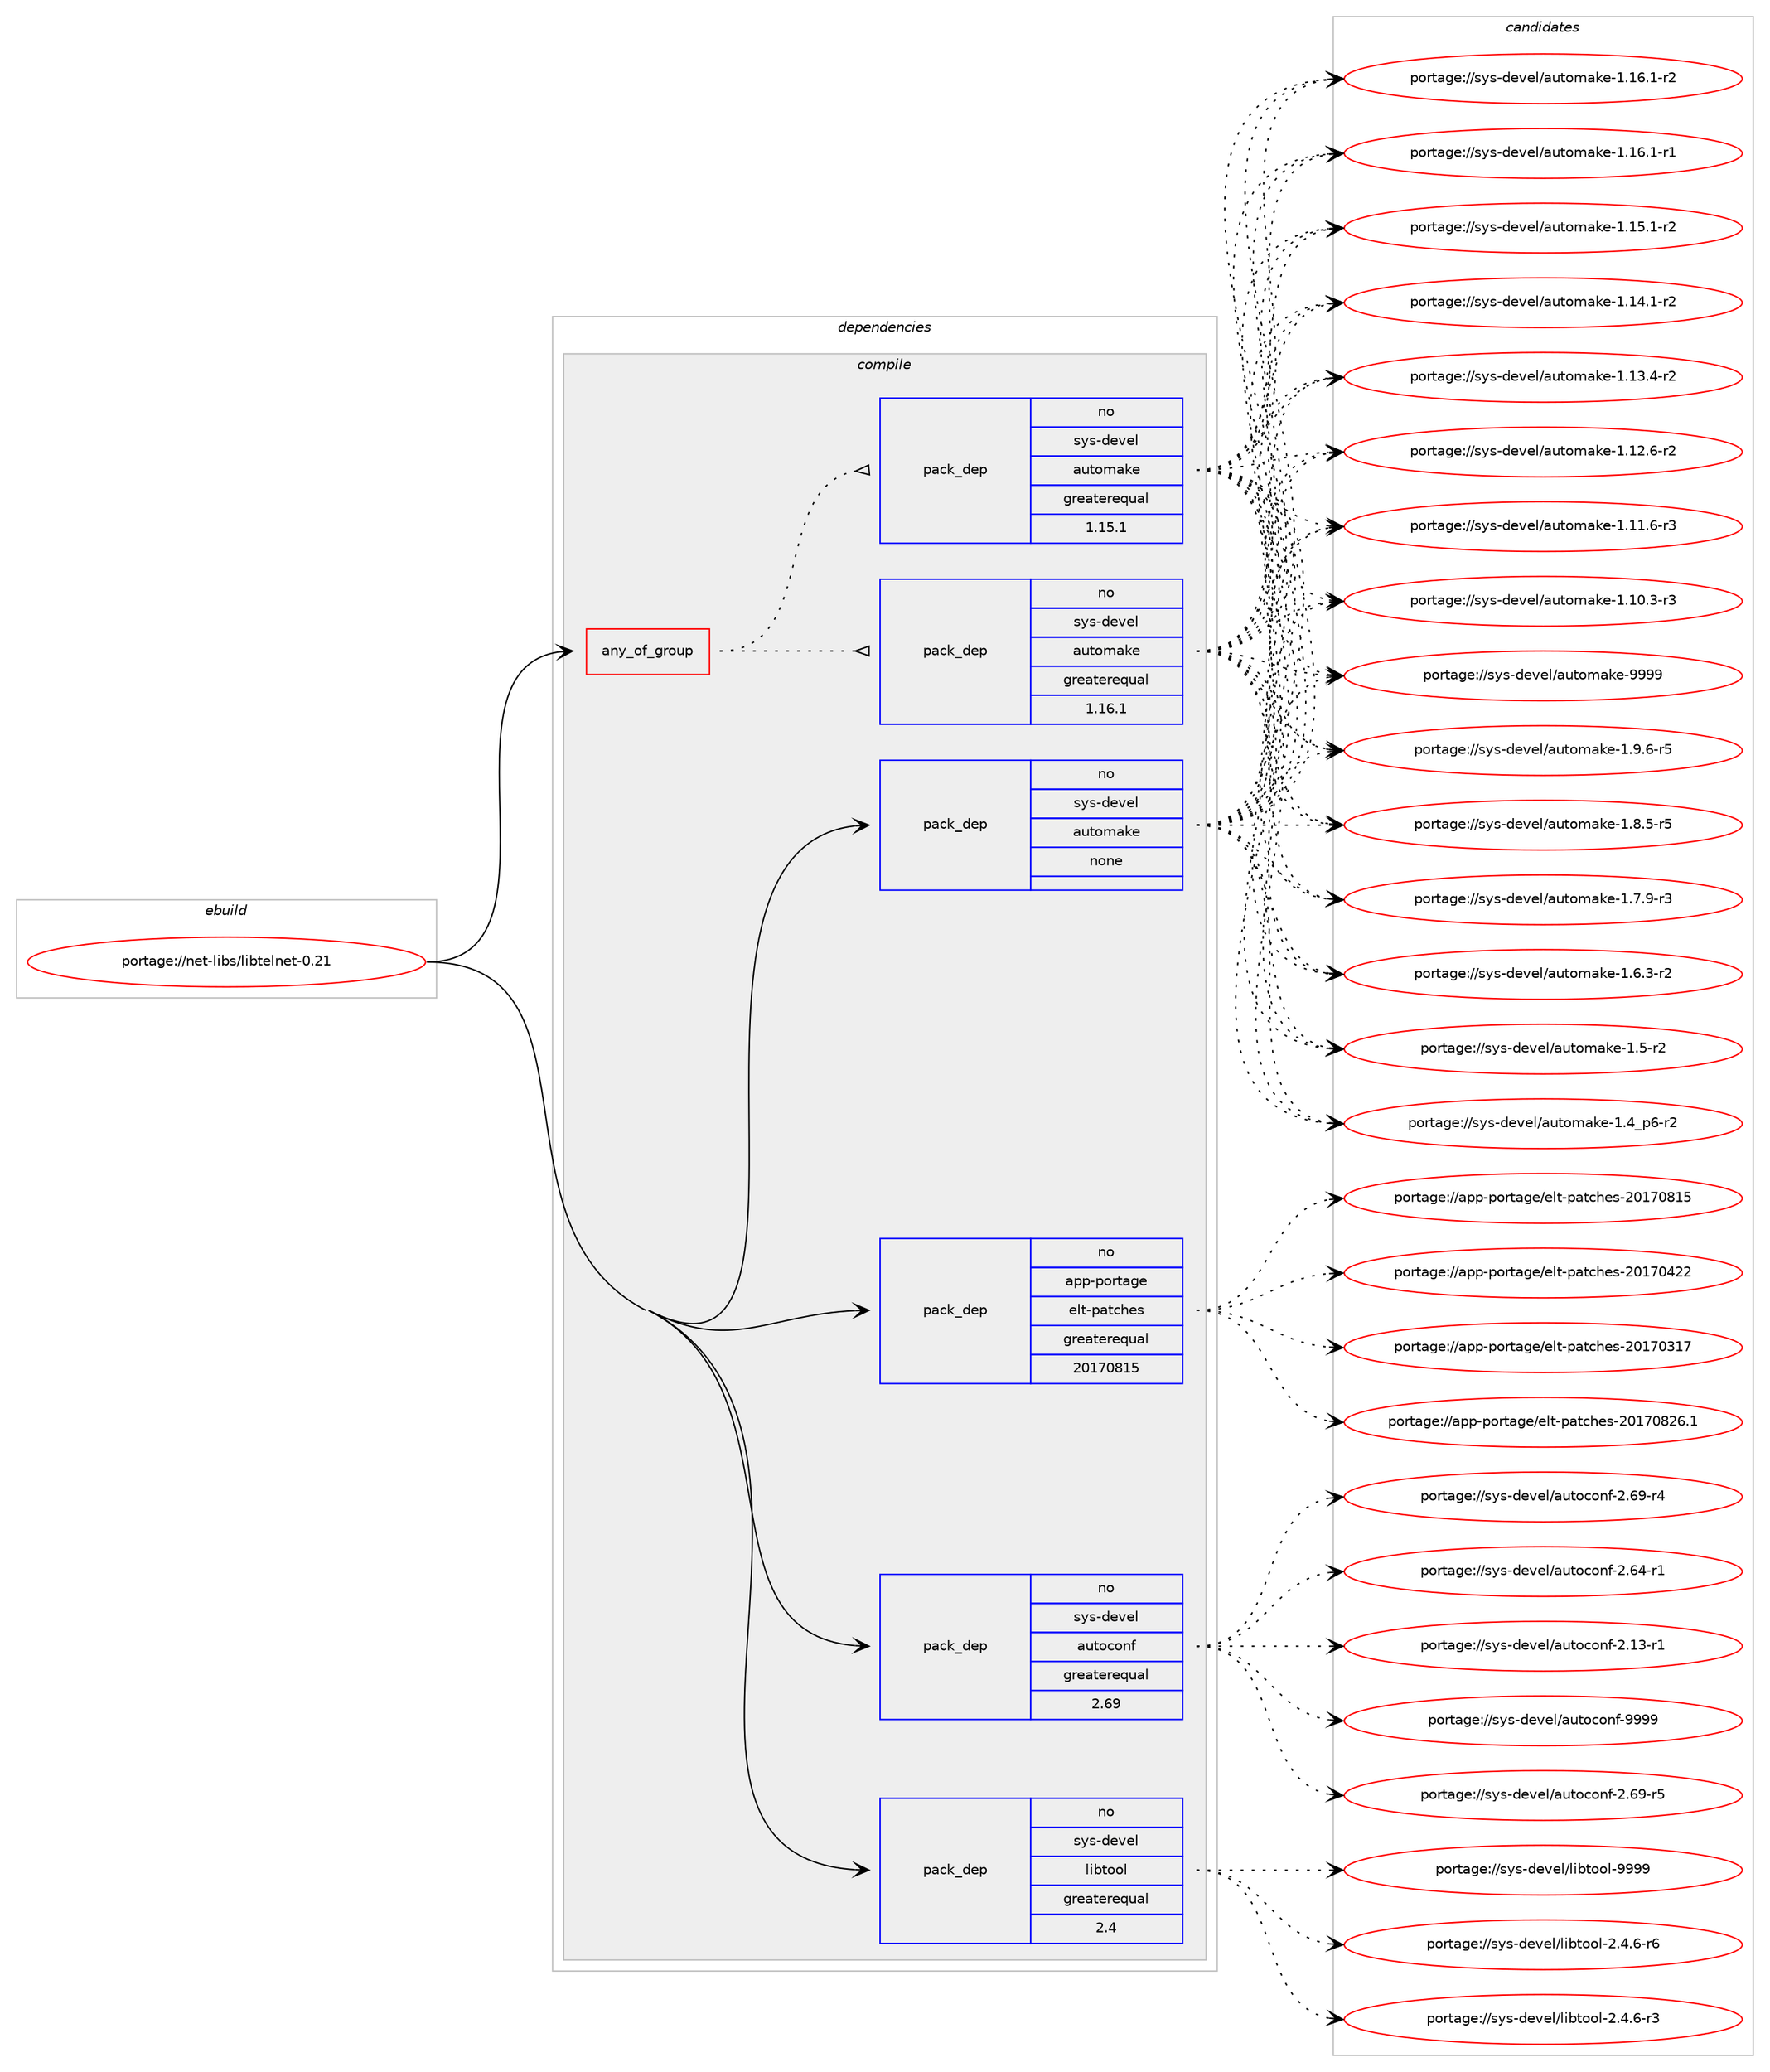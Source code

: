 digraph prolog {

# *************
# Graph options
# *************

newrank=true;
concentrate=true;
compound=true;
graph [rankdir=LR,fontname=Helvetica,fontsize=10,ranksep=1.5];#, ranksep=2.5, nodesep=0.2];
edge  [arrowhead=vee];
node  [fontname=Helvetica,fontsize=10];

# **********
# The ebuild
# **********

subgraph cluster_leftcol {
color=gray;
rank=same;
label=<<i>ebuild</i>>;
id [label="portage://net-libs/libtelnet-0.21", color=red, width=4, href="../net-libs/libtelnet-0.21.svg"];
}

# ****************
# The dependencies
# ****************

subgraph cluster_midcol {
color=gray;
label=<<i>dependencies</i>>;
subgraph cluster_compile {
fillcolor="#eeeeee";
style=filled;
label=<<i>compile</i>>;
subgraph any2232 {
dependency146424 [label=<<TABLE BORDER="0" CELLBORDER="1" CELLSPACING="0" CELLPADDING="4"><TR><TD CELLPADDING="10">any_of_group</TD></TR></TABLE>>, shape=none, color=red];subgraph pack113945 {
dependency146425 [label=<<TABLE BORDER="0" CELLBORDER="1" CELLSPACING="0" CELLPADDING="4" WIDTH="220"><TR><TD ROWSPAN="6" CELLPADDING="30">pack_dep</TD></TR><TR><TD WIDTH="110">no</TD></TR><TR><TD>sys-devel</TD></TR><TR><TD>automake</TD></TR><TR><TD>greaterequal</TD></TR><TR><TD>1.16.1</TD></TR></TABLE>>, shape=none, color=blue];
}
dependency146424:e -> dependency146425:w [weight=20,style="dotted",arrowhead="oinv"];
subgraph pack113946 {
dependency146426 [label=<<TABLE BORDER="0" CELLBORDER="1" CELLSPACING="0" CELLPADDING="4" WIDTH="220"><TR><TD ROWSPAN="6" CELLPADDING="30">pack_dep</TD></TR><TR><TD WIDTH="110">no</TD></TR><TR><TD>sys-devel</TD></TR><TR><TD>automake</TD></TR><TR><TD>greaterequal</TD></TR><TR><TD>1.15.1</TD></TR></TABLE>>, shape=none, color=blue];
}
dependency146424:e -> dependency146426:w [weight=20,style="dotted",arrowhead="oinv"];
}
id:e -> dependency146424:w [weight=20,style="solid",arrowhead="vee"];
subgraph pack113947 {
dependency146427 [label=<<TABLE BORDER="0" CELLBORDER="1" CELLSPACING="0" CELLPADDING="4" WIDTH="220"><TR><TD ROWSPAN="6" CELLPADDING="30">pack_dep</TD></TR><TR><TD WIDTH="110">no</TD></TR><TR><TD>app-portage</TD></TR><TR><TD>elt-patches</TD></TR><TR><TD>greaterequal</TD></TR><TR><TD>20170815</TD></TR></TABLE>>, shape=none, color=blue];
}
id:e -> dependency146427:w [weight=20,style="solid",arrowhead="vee"];
subgraph pack113948 {
dependency146428 [label=<<TABLE BORDER="0" CELLBORDER="1" CELLSPACING="0" CELLPADDING="4" WIDTH="220"><TR><TD ROWSPAN="6" CELLPADDING="30">pack_dep</TD></TR><TR><TD WIDTH="110">no</TD></TR><TR><TD>sys-devel</TD></TR><TR><TD>autoconf</TD></TR><TR><TD>greaterequal</TD></TR><TR><TD>2.69</TD></TR></TABLE>>, shape=none, color=blue];
}
id:e -> dependency146428:w [weight=20,style="solid",arrowhead="vee"];
subgraph pack113949 {
dependency146429 [label=<<TABLE BORDER="0" CELLBORDER="1" CELLSPACING="0" CELLPADDING="4" WIDTH="220"><TR><TD ROWSPAN="6" CELLPADDING="30">pack_dep</TD></TR><TR><TD WIDTH="110">no</TD></TR><TR><TD>sys-devel</TD></TR><TR><TD>automake</TD></TR><TR><TD>none</TD></TR><TR><TD></TD></TR></TABLE>>, shape=none, color=blue];
}
id:e -> dependency146429:w [weight=20,style="solid",arrowhead="vee"];
subgraph pack113950 {
dependency146430 [label=<<TABLE BORDER="0" CELLBORDER="1" CELLSPACING="0" CELLPADDING="4" WIDTH="220"><TR><TD ROWSPAN="6" CELLPADDING="30">pack_dep</TD></TR><TR><TD WIDTH="110">no</TD></TR><TR><TD>sys-devel</TD></TR><TR><TD>libtool</TD></TR><TR><TD>greaterequal</TD></TR><TR><TD>2.4</TD></TR></TABLE>>, shape=none, color=blue];
}
id:e -> dependency146430:w [weight=20,style="solid",arrowhead="vee"];
}
subgraph cluster_compileandrun {
fillcolor="#eeeeee";
style=filled;
label=<<i>compile and run</i>>;
}
subgraph cluster_run {
fillcolor="#eeeeee";
style=filled;
label=<<i>run</i>>;
}
}

# **************
# The candidates
# **************

subgraph cluster_choices {
rank=same;
color=gray;
label=<<i>candidates</i>>;

subgraph choice113945 {
color=black;
nodesep=1;
choice115121115451001011181011084797117116111109971071014557575757 [label="portage://sys-devel/automake-9999", color=red, width=4,href="../sys-devel/automake-9999.svg"];
choice115121115451001011181011084797117116111109971071014549465746544511453 [label="portage://sys-devel/automake-1.9.6-r5", color=red, width=4,href="../sys-devel/automake-1.9.6-r5.svg"];
choice115121115451001011181011084797117116111109971071014549465646534511453 [label="portage://sys-devel/automake-1.8.5-r5", color=red, width=4,href="../sys-devel/automake-1.8.5-r5.svg"];
choice115121115451001011181011084797117116111109971071014549465546574511451 [label="portage://sys-devel/automake-1.7.9-r3", color=red, width=4,href="../sys-devel/automake-1.7.9-r3.svg"];
choice115121115451001011181011084797117116111109971071014549465446514511450 [label="portage://sys-devel/automake-1.6.3-r2", color=red, width=4,href="../sys-devel/automake-1.6.3-r2.svg"];
choice11512111545100101118101108479711711611110997107101454946534511450 [label="portage://sys-devel/automake-1.5-r2", color=red, width=4,href="../sys-devel/automake-1.5-r2.svg"];
choice115121115451001011181011084797117116111109971071014549465295112544511450 [label="portage://sys-devel/automake-1.4_p6-r2", color=red, width=4,href="../sys-devel/automake-1.4_p6-r2.svg"];
choice11512111545100101118101108479711711611110997107101454946495446494511450 [label="portage://sys-devel/automake-1.16.1-r2", color=red, width=4,href="../sys-devel/automake-1.16.1-r2.svg"];
choice11512111545100101118101108479711711611110997107101454946495446494511449 [label="portage://sys-devel/automake-1.16.1-r1", color=red, width=4,href="../sys-devel/automake-1.16.1-r1.svg"];
choice11512111545100101118101108479711711611110997107101454946495346494511450 [label="portage://sys-devel/automake-1.15.1-r2", color=red, width=4,href="../sys-devel/automake-1.15.1-r2.svg"];
choice11512111545100101118101108479711711611110997107101454946495246494511450 [label="portage://sys-devel/automake-1.14.1-r2", color=red, width=4,href="../sys-devel/automake-1.14.1-r2.svg"];
choice11512111545100101118101108479711711611110997107101454946495146524511450 [label="portage://sys-devel/automake-1.13.4-r2", color=red, width=4,href="../sys-devel/automake-1.13.4-r2.svg"];
choice11512111545100101118101108479711711611110997107101454946495046544511450 [label="portage://sys-devel/automake-1.12.6-r2", color=red, width=4,href="../sys-devel/automake-1.12.6-r2.svg"];
choice11512111545100101118101108479711711611110997107101454946494946544511451 [label="portage://sys-devel/automake-1.11.6-r3", color=red, width=4,href="../sys-devel/automake-1.11.6-r3.svg"];
choice11512111545100101118101108479711711611110997107101454946494846514511451 [label="portage://sys-devel/automake-1.10.3-r3", color=red, width=4,href="../sys-devel/automake-1.10.3-r3.svg"];
dependency146425:e -> choice115121115451001011181011084797117116111109971071014557575757:w [style=dotted,weight="100"];
dependency146425:e -> choice115121115451001011181011084797117116111109971071014549465746544511453:w [style=dotted,weight="100"];
dependency146425:e -> choice115121115451001011181011084797117116111109971071014549465646534511453:w [style=dotted,weight="100"];
dependency146425:e -> choice115121115451001011181011084797117116111109971071014549465546574511451:w [style=dotted,weight="100"];
dependency146425:e -> choice115121115451001011181011084797117116111109971071014549465446514511450:w [style=dotted,weight="100"];
dependency146425:e -> choice11512111545100101118101108479711711611110997107101454946534511450:w [style=dotted,weight="100"];
dependency146425:e -> choice115121115451001011181011084797117116111109971071014549465295112544511450:w [style=dotted,weight="100"];
dependency146425:e -> choice11512111545100101118101108479711711611110997107101454946495446494511450:w [style=dotted,weight="100"];
dependency146425:e -> choice11512111545100101118101108479711711611110997107101454946495446494511449:w [style=dotted,weight="100"];
dependency146425:e -> choice11512111545100101118101108479711711611110997107101454946495346494511450:w [style=dotted,weight="100"];
dependency146425:e -> choice11512111545100101118101108479711711611110997107101454946495246494511450:w [style=dotted,weight="100"];
dependency146425:e -> choice11512111545100101118101108479711711611110997107101454946495146524511450:w [style=dotted,weight="100"];
dependency146425:e -> choice11512111545100101118101108479711711611110997107101454946495046544511450:w [style=dotted,weight="100"];
dependency146425:e -> choice11512111545100101118101108479711711611110997107101454946494946544511451:w [style=dotted,weight="100"];
dependency146425:e -> choice11512111545100101118101108479711711611110997107101454946494846514511451:w [style=dotted,weight="100"];
}
subgraph choice113946 {
color=black;
nodesep=1;
choice115121115451001011181011084797117116111109971071014557575757 [label="portage://sys-devel/automake-9999", color=red, width=4,href="../sys-devel/automake-9999.svg"];
choice115121115451001011181011084797117116111109971071014549465746544511453 [label="portage://sys-devel/automake-1.9.6-r5", color=red, width=4,href="../sys-devel/automake-1.9.6-r5.svg"];
choice115121115451001011181011084797117116111109971071014549465646534511453 [label="portage://sys-devel/automake-1.8.5-r5", color=red, width=4,href="../sys-devel/automake-1.8.5-r5.svg"];
choice115121115451001011181011084797117116111109971071014549465546574511451 [label="portage://sys-devel/automake-1.7.9-r3", color=red, width=4,href="../sys-devel/automake-1.7.9-r3.svg"];
choice115121115451001011181011084797117116111109971071014549465446514511450 [label="portage://sys-devel/automake-1.6.3-r2", color=red, width=4,href="../sys-devel/automake-1.6.3-r2.svg"];
choice11512111545100101118101108479711711611110997107101454946534511450 [label="portage://sys-devel/automake-1.5-r2", color=red, width=4,href="../sys-devel/automake-1.5-r2.svg"];
choice115121115451001011181011084797117116111109971071014549465295112544511450 [label="portage://sys-devel/automake-1.4_p6-r2", color=red, width=4,href="../sys-devel/automake-1.4_p6-r2.svg"];
choice11512111545100101118101108479711711611110997107101454946495446494511450 [label="portage://sys-devel/automake-1.16.1-r2", color=red, width=4,href="../sys-devel/automake-1.16.1-r2.svg"];
choice11512111545100101118101108479711711611110997107101454946495446494511449 [label="portage://sys-devel/automake-1.16.1-r1", color=red, width=4,href="../sys-devel/automake-1.16.1-r1.svg"];
choice11512111545100101118101108479711711611110997107101454946495346494511450 [label="portage://sys-devel/automake-1.15.1-r2", color=red, width=4,href="../sys-devel/automake-1.15.1-r2.svg"];
choice11512111545100101118101108479711711611110997107101454946495246494511450 [label="portage://sys-devel/automake-1.14.1-r2", color=red, width=4,href="../sys-devel/automake-1.14.1-r2.svg"];
choice11512111545100101118101108479711711611110997107101454946495146524511450 [label="portage://sys-devel/automake-1.13.4-r2", color=red, width=4,href="../sys-devel/automake-1.13.4-r2.svg"];
choice11512111545100101118101108479711711611110997107101454946495046544511450 [label="portage://sys-devel/automake-1.12.6-r2", color=red, width=4,href="../sys-devel/automake-1.12.6-r2.svg"];
choice11512111545100101118101108479711711611110997107101454946494946544511451 [label="portage://sys-devel/automake-1.11.6-r3", color=red, width=4,href="../sys-devel/automake-1.11.6-r3.svg"];
choice11512111545100101118101108479711711611110997107101454946494846514511451 [label="portage://sys-devel/automake-1.10.3-r3", color=red, width=4,href="../sys-devel/automake-1.10.3-r3.svg"];
dependency146426:e -> choice115121115451001011181011084797117116111109971071014557575757:w [style=dotted,weight="100"];
dependency146426:e -> choice115121115451001011181011084797117116111109971071014549465746544511453:w [style=dotted,weight="100"];
dependency146426:e -> choice115121115451001011181011084797117116111109971071014549465646534511453:w [style=dotted,weight="100"];
dependency146426:e -> choice115121115451001011181011084797117116111109971071014549465546574511451:w [style=dotted,weight="100"];
dependency146426:e -> choice115121115451001011181011084797117116111109971071014549465446514511450:w [style=dotted,weight="100"];
dependency146426:e -> choice11512111545100101118101108479711711611110997107101454946534511450:w [style=dotted,weight="100"];
dependency146426:e -> choice115121115451001011181011084797117116111109971071014549465295112544511450:w [style=dotted,weight="100"];
dependency146426:e -> choice11512111545100101118101108479711711611110997107101454946495446494511450:w [style=dotted,weight="100"];
dependency146426:e -> choice11512111545100101118101108479711711611110997107101454946495446494511449:w [style=dotted,weight="100"];
dependency146426:e -> choice11512111545100101118101108479711711611110997107101454946495346494511450:w [style=dotted,weight="100"];
dependency146426:e -> choice11512111545100101118101108479711711611110997107101454946495246494511450:w [style=dotted,weight="100"];
dependency146426:e -> choice11512111545100101118101108479711711611110997107101454946495146524511450:w [style=dotted,weight="100"];
dependency146426:e -> choice11512111545100101118101108479711711611110997107101454946495046544511450:w [style=dotted,weight="100"];
dependency146426:e -> choice11512111545100101118101108479711711611110997107101454946494946544511451:w [style=dotted,weight="100"];
dependency146426:e -> choice11512111545100101118101108479711711611110997107101454946494846514511451:w [style=dotted,weight="100"];
}
subgraph choice113947 {
color=black;
nodesep=1;
choice971121124511211111411697103101471011081164511297116991041011154550484955485650544649 [label="portage://app-portage/elt-patches-20170826.1", color=red, width=4,href="../app-portage/elt-patches-20170826.1.svg"];
choice97112112451121111141169710310147101108116451129711699104101115455048495548564953 [label="portage://app-portage/elt-patches-20170815", color=red, width=4,href="../app-portage/elt-patches-20170815.svg"];
choice97112112451121111141169710310147101108116451129711699104101115455048495548525050 [label="portage://app-portage/elt-patches-20170422", color=red, width=4,href="../app-portage/elt-patches-20170422.svg"];
choice97112112451121111141169710310147101108116451129711699104101115455048495548514955 [label="portage://app-portage/elt-patches-20170317", color=red, width=4,href="../app-portage/elt-patches-20170317.svg"];
dependency146427:e -> choice971121124511211111411697103101471011081164511297116991041011154550484955485650544649:w [style=dotted,weight="100"];
dependency146427:e -> choice97112112451121111141169710310147101108116451129711699104101115455048495548564953:w [style=dotted,weight="100"];
dependency146427:e -> choice97112112451121111141169710310147101108116451129711699104101115455048495548525050:w [style=dotted,weight="100"];
dependency146427:e -> choice97112112451121111141169710310147101108116451129711699104101115455048495548514955:w [style=dotted,weight="100"];
}
subgraph choice113948 {
color=black;
nodesep=1;
choice115121115451001011181011084797117116111991111101024557575757 [label="portage://sys-devel/autoconf-9999", color=red, width=4,href="../sys-devel/autoconf-9999.svg"];
choice1151211154510010111810110847971171161119911111010245504654574511453 [label="portage://sys-devel/autoconf-2.69-r5", color=red, width=4,href="../sys-devel/autoconf-2.69-r5.svg"];
choice1151211154510010111810110847971171161119911111010245504654574511452 [label="portage://sys-devel/autoconf-2.69-r4", color=red, width=4,href="../sys-devel/autoconf-2.69-r4.svg"];
choice1151211154510010111810110847971171161119911111010245504654524511449 [label="portage://sys-devel/autoconf-2.64-r1", color=red, width=4,href="../sys-devel/autoconf-2.64-r1.svg"];
choice1151211154510010111810110847971171161119911111010245504649514511449 [label="portage://sys-devel/autoconf-2.13-r1", color=red, width=4,href="../sys-devel/autoconf-2.13-r1.svg"];
dependency146428:e -> choice115121115451001011181011084797117116111991111101024557575757:w [style=dotted,weight="100"];
dependency146428:e -> choice1151211154510010111810110847971171161119911111010245504654574511453:w [style=dotted,weight="100"];
dependency146428:e -> choice1151211154510010111810110847971171161119911111010245504654574511452:w [style=dotted,weight="100"];
dependency146428:e -> choice1151211154510010111810110847971171161119911111010245504654524511449:w [style=dotted,weight="100"];
dependency146428:e -> choice1151211154510010111810110847971171161119911111010245504649514511449:w [style=dotted,weight="100"];
}
subgraph choice113949 {
color=black;
nodesep=1;
choice115121115451001011181011084797117116111109971071014557575757 [label="portage://sys-devel/automake-9999", color=red, width=4,href="../sys-devel/automake-9999.svg"];
choice115121115451001011181011084797117116111109971071014549465746544511453 [label="portage://sys-devel/automake-1.9.6-r5", color=red, width=4,href="../sys-devel/automake-1.9.6-r5.svg"];
choice115121115451001011181011084797117116111109971071014549465646534511453 [label="portage://sys-devel/automake-1.8.5-r5", color=red, width=4,href="../sys-devel/automake-1.8.5-r5.svg"];
choice115121115451001011181011084797117116111109971071014549465546574511451 [label="portage://sys-devel/automake-1.7.9-r3", color=red, width=4,href="../sys-devel/automake-1.7.9-r3.svg"];
choice115121115451001011181011084797117116111109971071014549465446514511450 [label="portage://sys-devel/automake-1.6.3-r2", color=red, width=4,href="../sys-devel/automake-1.6.3-r2.svg"];
choice11512111545100101118101108479711711611110997107101454946534511450 [label="portage://sys-devel/automake-1.5-r2", color=red, width=4,href="../sys-devel/automake-1.5-r2.svg"];
choice115121115451001011181011084797117116111109971071014549465295112544511450 [label="portage://sys-devel/automake-1.4_p6-r2", color=red, width=4,href="../sys-devel/automake-1.4_p6-r2.svg"];
choice11512111545100101118101108479711711611110997107101454946495446494511450 [label="portage://sys-devel/automake-1.16.1-r2", color=red, width=4,href="../sys-devel/automake-1.16.1-r2.svg"];
choice11512111545100101118101108479711711611110997107101454946495446494511449 [label="portage://sys-devel/automake-1.16.1-r1", color=red, width=4,href="../sys-devel/automake-1.16.1-r1.svg"];
choice11512111545100101118101108479711711611110997107101454946495346494511450 [label="portage://sys-devel/automake-1.15.1-r2", color=red, width=4,href="../sys-devel/automake-1.15.1-r2.svg"];
choice11512111545100101118101108479711711611110997107101454946495246494511450 [label="portage://sys-devel/automake-1.14.1-r2", color=red, width=4,href="../sys-devel/automake-1.14.1-r2.svg"];
choice11512111545100101118101108479711711611110997107101454946495146524511450 [label="portage://sys-devel/automake-1.13.4-r2", color=red, width=4,href="../sys-devel/automake-1.13.4-r2.svg"];
choice11512111545100101118101108479711711611110997107101454946495046544511450 [label="portage://sys-devel/automake-1.12.6-r2", color=red, width=4,href="../sys-devel/automake-1.12.6-r2.svg"];
choice11512111545100101118101108479711711611110997107101454946494946544511451 [label="portage://sys-devel/automake-1.11.6-r3", color=red, width=4,href="../sys-devel/automake-1.11.6-r3.svg"];
choice11512111545100101118101108479711711611110997107101454946494846514511451 [label="portage://sys-devel/automake-1.10.3-r3", color=red, width=4,href="../sys-devel/automake-1.10.3-r3.svg"];
dependency146429:e -> choice115121115451001011181011084797117116111109971071014557575757:w [style=dotted,weight="100"];
dependency146429:e -> choice115121115451001011181011084797117116111109971071014549465746544511453:w [style=dotted,weight="100"];
dependency146429:e -> choice115121115451001011181011084797117116111109971071014549465646534511453:w [style=dotted,weight="100"];
dependency146429:e -> choice115121115451001011181011084797117116111109971071014549465546574511451:w [style=dotted,weight="100"];
dependency146429:e -> choice115121115451001011181011084797117116111109971071014549465446514511450:w [style=dotted,weight="100"];
dependency146429:e -> choice11512111545100101118101108479711711611110997107101454946534511450:w [style=dotted,weight="100"];
dependency146429:e -> choice115121115451001011181011084797117116111109971071014549465295112544511450:w [style=dotted,weight="100"];
dependency146429:e -> choice11512111545100101118101108479711711611110997107101454946495446494511450:w [style=dotted,weight="100"];
dependency146429:e -> choice11512111545100101118101108479711711611110997107101454946495446494511449:w [style=dotted,weight="100"];
dependency146429:e -> choice11512111545100101118101108479711711611110997107101454946495346494511450:w [style=dotted,weight="100"];
dependency146429:e -> choice11512111545100101118101108479711711611110997107101454946495246494511450:w [style=dotted,weight="100"];
dependency146429:e -> choice11512111545100101118101108479711711611110997107101454946495146524511450:w [style=dotted,weight="100"];
dependency146429:e -> choice11512111545100101118101108479711711611110997107101454946495046544511450:w [style=dotted,weight="100"];
dependency146429:e -> choice11512111545100101118101108479711711611110997107101454946494946544511451:w [style=dotted,weight="100"];
dependency146429:e -> choice11512111545100101118101108479711711611110997107101454946494846514511451:w [style=dotted,weight="100"];
}
subgraph choice113950 {
color=black;
nodesep=1;
choice1151211154510010111810110847108105981161111111084557575757 [label="portage://sys-devel/libtool-9999", color=red, width=4,href="../sys-devel/libtool-9999.svg"];
choice1151211154510010111810110847108105981161111111084550465246544511454 [label="portage://sys-devel/libtool-2.4.6-r6", color=red, width=4,href="../sys-devel/libtool-2.4.6-r6.svg"];
choice1151211154510010111810110847108105981161111111084550465246544511451 [label="portage://sys-devel/libtool-2.4.6-r3", color=red, width=4,href="../sys-devel/libtool-2.4.6-r3.svg"];
dependency146430:e -> choice1151211154510010111810110847108105981161111111084557575757:w [style=dotted,weight="100"];
dependency146430:e -> choice1151211154510010111810110847108105981161111111084550465246544511454:w [style=dotted,weight="100"];
dependency146430:e -> choice1151211154510010111810110847108105981161111111084550465246544511451:w [style=dotted,weight="100"];
}
}

}
